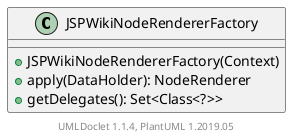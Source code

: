 @startuml

    class JSPWikiNodeRendererFactory [[JSPWikiNodeRendererFactory.html]] {
        +JSPWikiNodeRendererFactory(Context)
        +apply(DataHolder): NodeRenderer
        +getDelegates(): Set<Class<?>>
    }


    center footer UMLDoclet 1.1.4, PlantUML 1.2019.05
@enduml

